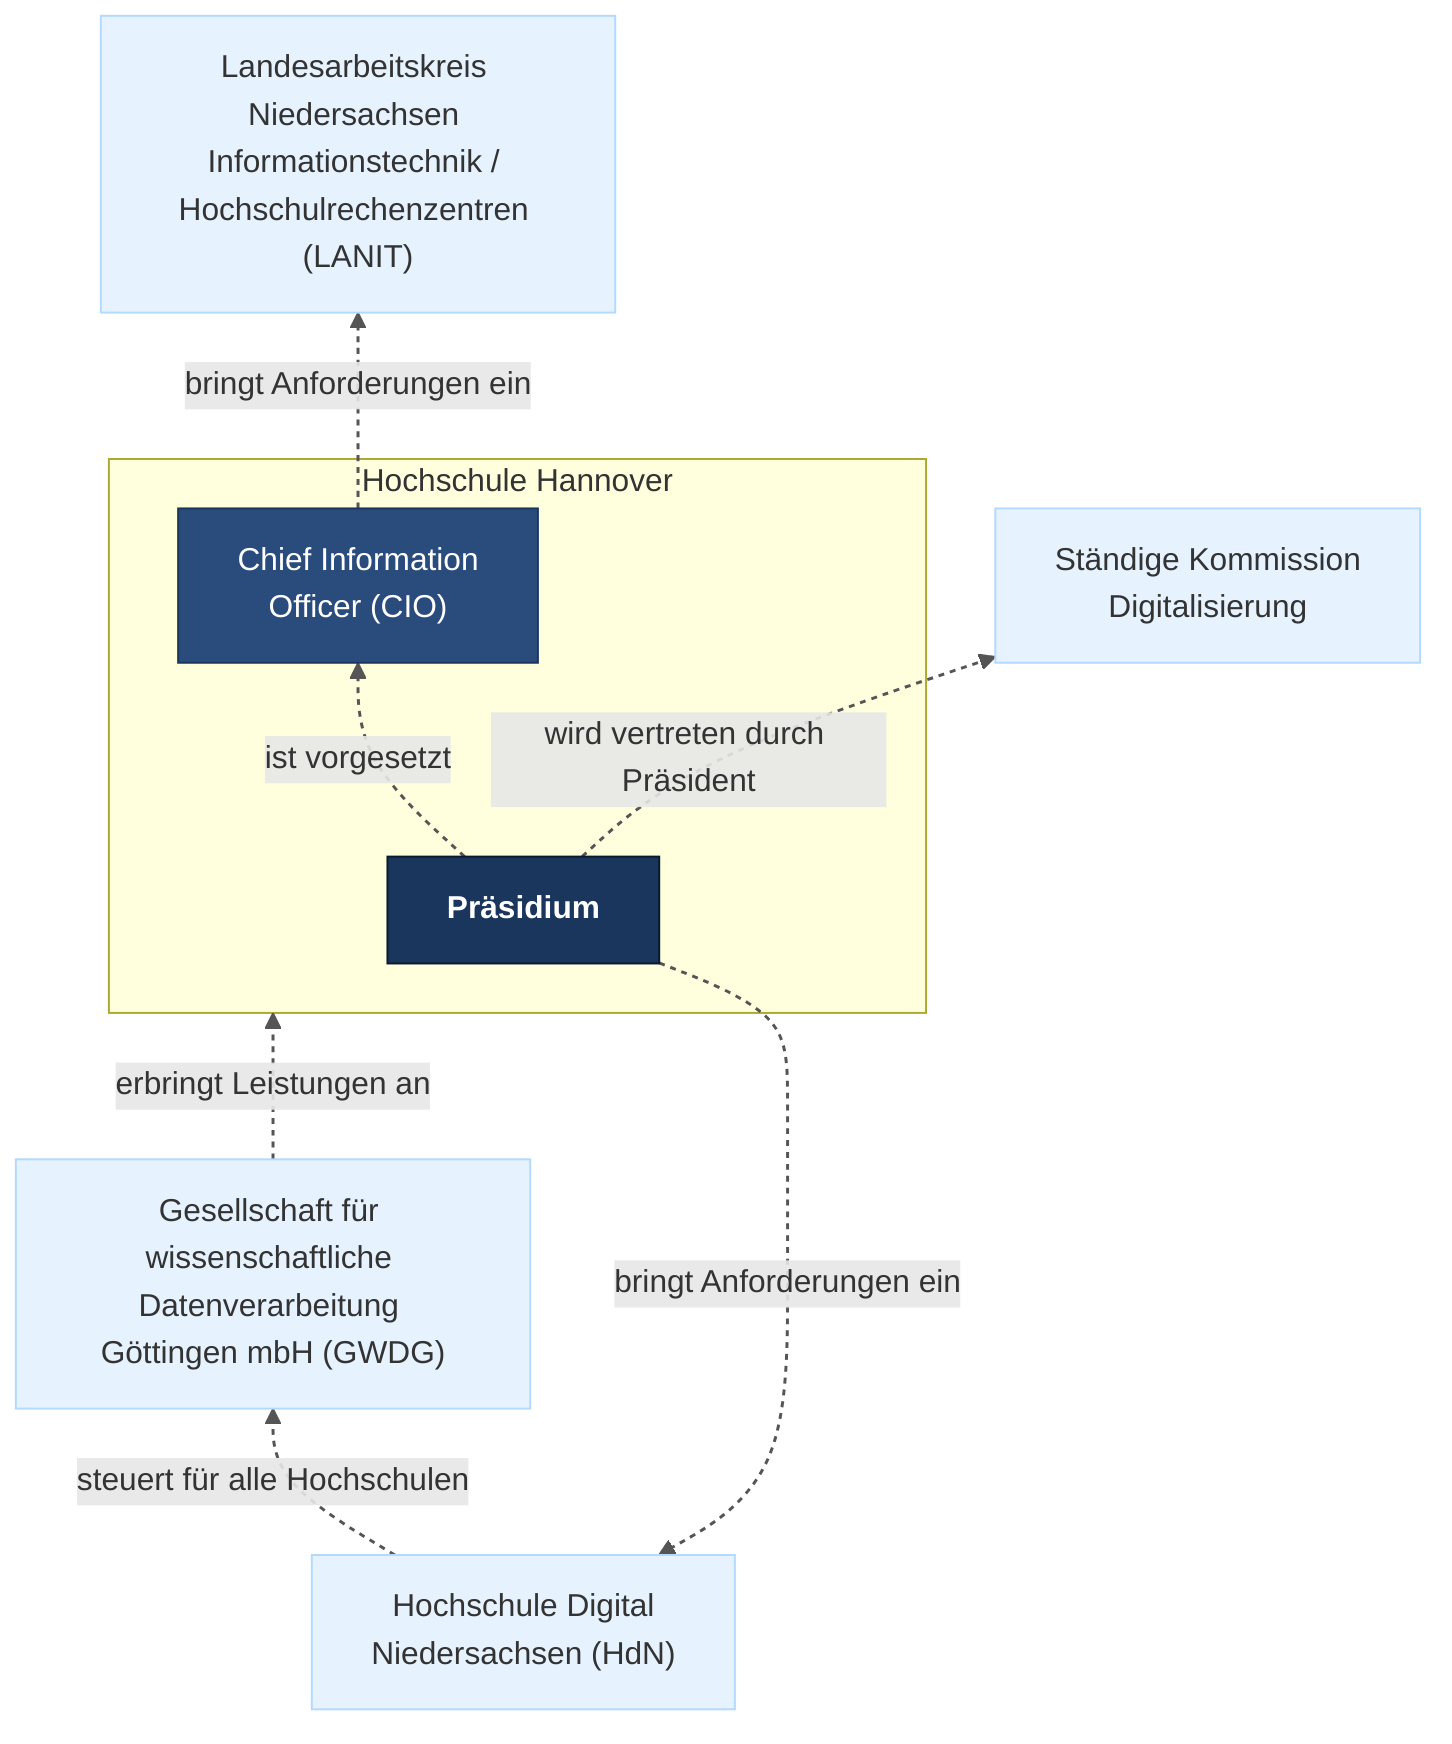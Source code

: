 %%{init: {
  "theme": "dark", 
  "themeVariables": {
    "fontFamily": "'FF Unit Pro', cursive, sans-serif", 
    "fontSize": "20px",
    "primaryColor": "#fafafa",
    "primaryBorderColor": "#333333",
    "background": "#fffdf8",
    "mainBkg": "#fffdf8",
    "lineColor": "#555555",
    "textColor": "#666666"
  }, 
  "flowchart": {
    "diagramPadding": 32, 
    "nodeSpacing": 50, 
    "rankSpacing": 70, 
    "curve": "basis"
  }
}}%%
flowchart BT
    %% Stile für den Handgezeichnet-Look
    linkStyle default stroke:#555555,stroke-width:1.5px,stroke-dasharray: 3 3
    
    %% Externe Organisationen
    HdN["Hochschule Digital<br/>Niedersachsen (HdN)"]:::ebene0
    LANIT["Landesarbeitskreis Niedersachsen Informationstechnik / Hochschulrechenzentren (LANIT)"]:::ebene0
    GWDG["Gesellschaft für wissenschaftliche Datenverarbeitung Göttingen mbH (GWDG)"]:::ebene0
    
    %% Ständige Kommission als eigenständiger Knoten
    SKD["Ständige Kommission<br/>Digitalisierung"]:::ebene0
    
    %% Hochschule Hannover
    subgraph HsH["Hochschule Hannover"]
        Praesidium["Präsidium"]:::ebene1
        CIO["Chief Information<br/>Officer (CIO)"]:::ebene2
    end
    
    %% Verbindungen
    Praesidium --> |"bringt Anforderungen ein"| HdN
    CIO --> |"bringt Anforderungen ein"| LANIT
    Praesidium --> |"ist vorgesetzt"| CIO
    GWDG --> |"erbringt Leistungen an"| HsH
    Praesidium --> |"wird vertreten durch Präsident"| SKD
    HdN --> |"steuert für alle Hochschulen"| GWDG
    
    %% Farbdefinitionen
    classDef ebene0 fill:#E6F3FF,stroke:#B3D9FF,stroke-width:1px,color:#333333
    classDef ebene1 fill:#1A365D,stroke:#0A1A2F,stroke-width:1px,color:#FFFFFF,font-weight:bold
    classDef ebene2 fill:#2A4C7D,stroke:#1A365D,stroke-width:1px,color:#FFFFFF